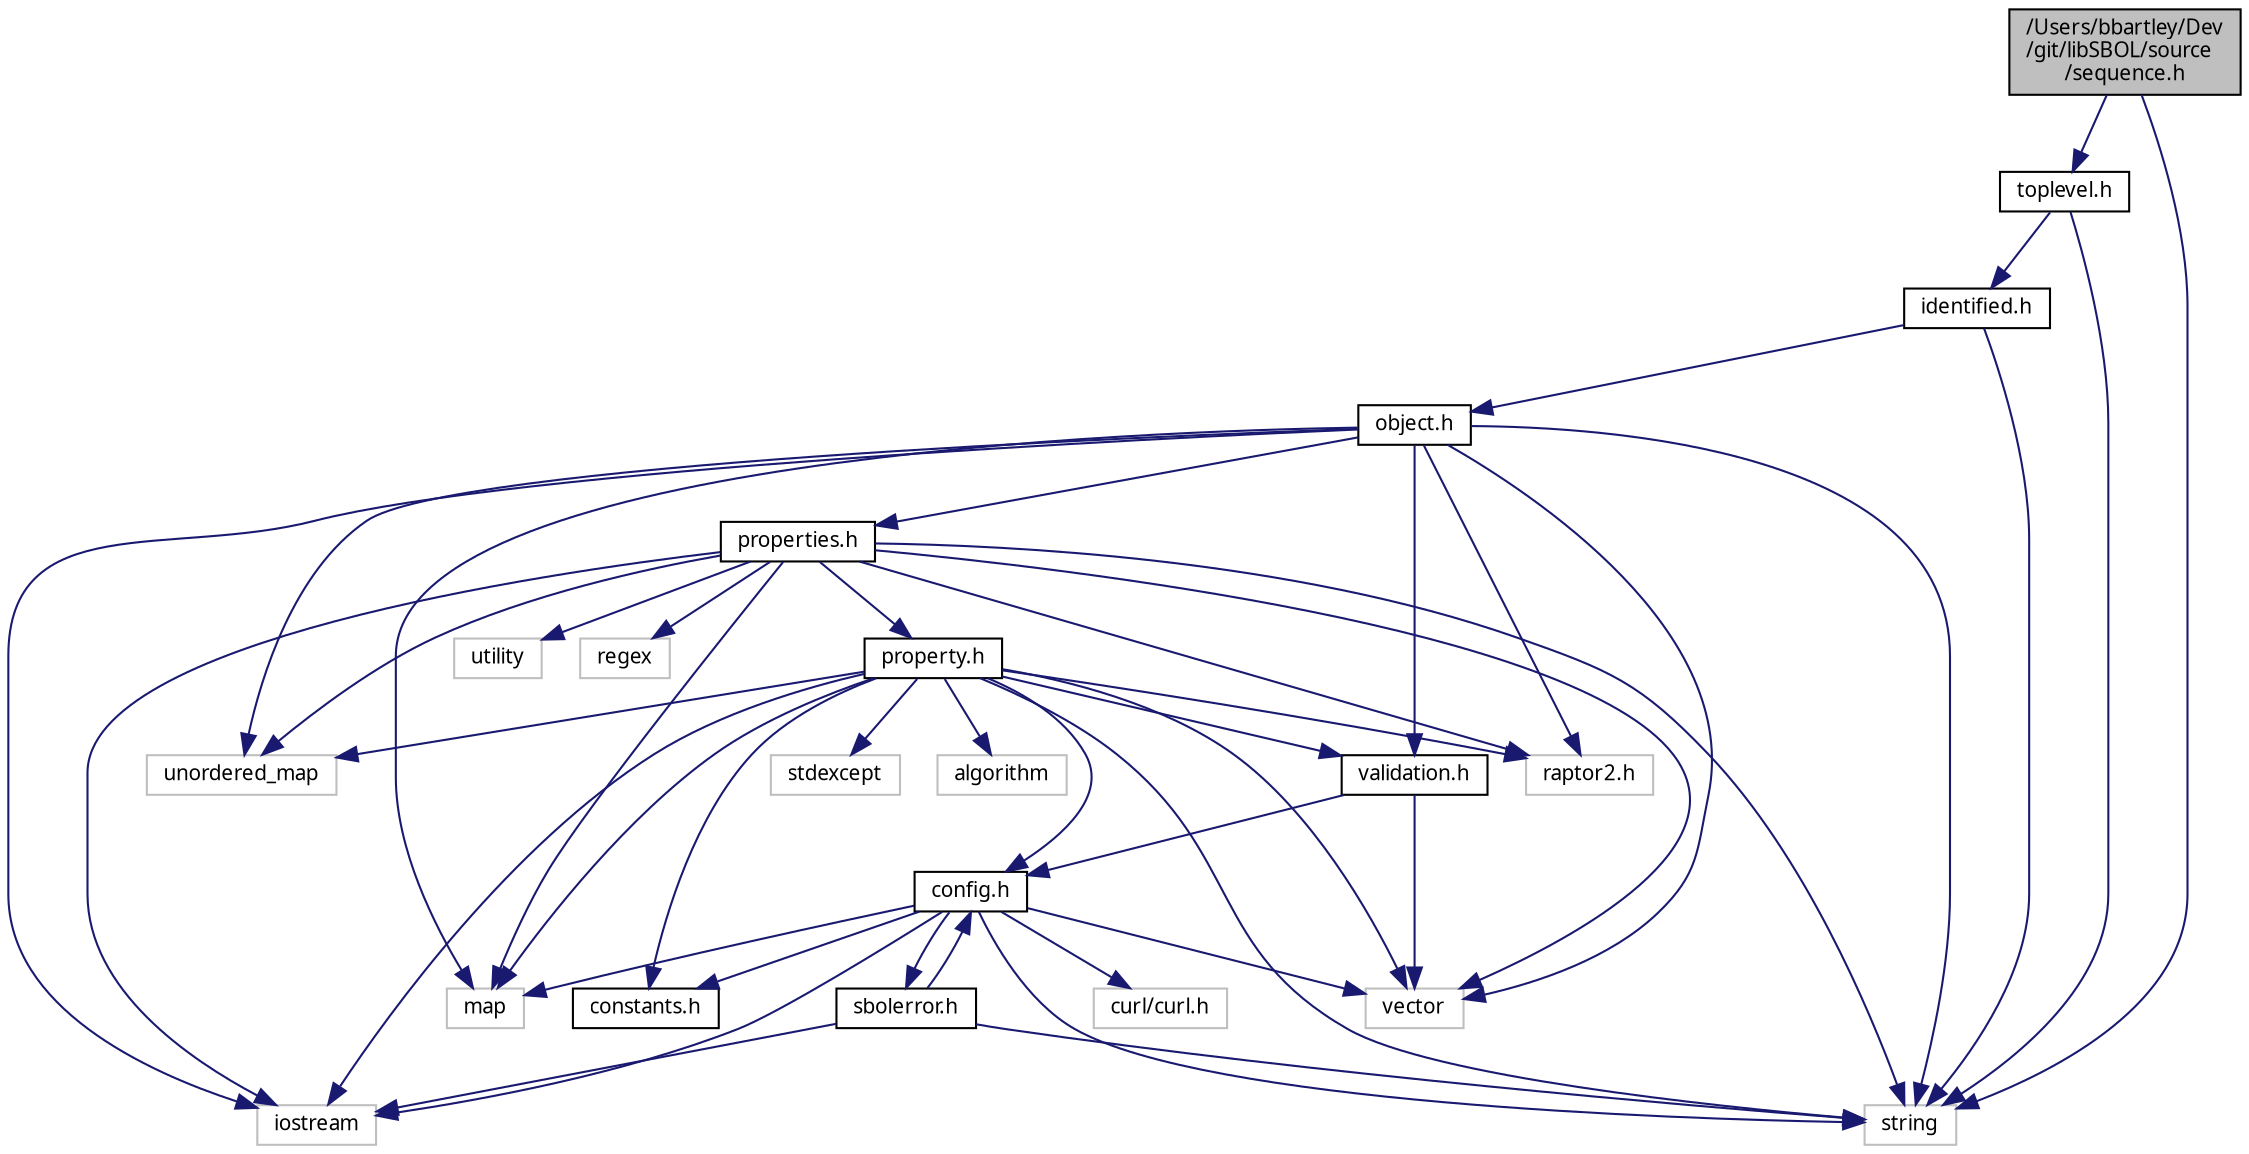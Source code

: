 digraph "/Users/bbartley/Dev/git/libSBOL/source/sequence.h"
{
  edge [fontname="FreeSans.ttf",fontsize="10",labelfontname="FreeSans.ttf",labelfontsize="10"];
  node [fontname="FreeSans.ttf",fontsize="10",shape=record];
  Node0 [label="/Users/bbartley/Dev\l/git/libSBOL/source\l/sequence.h",height=0.2,width=0.4,color="black", fillcolor="grey75", style="filled", fontcolor="black"];
  Node0 -> Node1 [color="midnightblue",fontsize="10",style="solid",fontname="FreeSans.ttf"];
  Node1 [label="toplevel.h",height=0.2,width=0.4,color="black", fillcolor="white", style="filled",URL="$toplevel_8h.html",tooltip="TopLevel class. "];
  Node1 -> Node2 [color="midnightblue",fontsize="10",style="solid",fontname="FreeSans.ttf"];
  Node2 [label="identified.h",height=0.2,width=0.4,color="black", fillcolor="white", style="filled",URL="$identified_8h.html",tooltip="Identified class. "];
  Node2 -> Node3 [color="midnightblue",fontsize="10",style="solid",fontname="FreeSans.ttf"];
  Node3 [label="object.h",height=0.2,width=0.4,color="black", fillcolor="white", style="filled",URL="$object_8h.html",tooltip="SBOLObject class (a low-level, abstract class) "];
  Node3 -> Node4 [color="midnightblue",fontsize="10",style="solid",fontname="FreeSans.ttf"];
  Node4 [label="validation.h",height=0.2,width=0.4,color="black", fillcolor="white", style="filled",URL="$validation_8h.html",tooltip="Validation rules. "];
  Node4 -> Node5 [color="midnightblue",fontsize="10",style="solid",fontname="FreeSans.ttf"];
  Node5 [label="vector",height=0.2,width=0.4,color="grey75", fillcolor="white", style="filled"];
  Node4 -> Node6 [color="midnightblue",fontsize="10",style="solid",fontname="FreeSans.ttf"];
  Node6 [label="config.h",height=0.2,width=0.4,color="black", fillcolor="white", style="filled",URL="$config_8h.html",tooltip="Global library options and configuration methods. "];
  Node6 -> Node7 [color="midnightblue",fontsize="10",style="solid",fontname="FreeSans.ttf"];
  Node7 [label="sbolerror.h",height=0.2,width=0.4,color="black", fillcolor="white", style="filled",URL="$sbolerror_8h.html",tooltip="SBOLError class and error codes. "];
  Node7 -> Node6 [color="midnightblue",fontsize="10",style="solid",fontname="FreeSans.ttf"];
  Node7 -> Node8 [color="midnightblue",fontsize="10",style="solid",fontname="FreeSans.ttf"];
  Node8 [label="string",height=0.2,width=0.4,color="grey75", fillcolor="white", style="filled"];
  Node7 -> Node9 [color="midnightblue",fontsize="10",style="solid",fontname="FreeSans.ttf"];
  Node9 [label="iostream",height=0.2,width=0.4,color="grey75", fillcolor="white", style="filled"];
  Node6 -> Node10 [color="midnightblue",fontsize="10",style="solid",fontname="FreeSans.ttf"];
  Node10 [label="constants.h",height=0.2,width=0.4,color="black", fillcolor="white", style="filled",URL="$constants_8h.html",tooltip="Users of libSBOL may find in this file useful and important symbols corresponding to commonly used on..."];
  Node6 -> Node8 [color="midnightblue",fontsize="10",style="solid",fontname="FreeSans.ttf"];
  Node6 -> Node11 [color="midnightblue",fontsize="10",style="solid",fontname="FreeSans.ttf"];
  Node11 [label="map",height=0.2,width=0.4,color="grey75", fillcolor="white", style="filled"];
  Node6 -> Node5 [color="midnightblue",fontsize="10",style="solid",fontname="FreeSans.ttf"];
  Node6 -> Node12 [color="midnightblue",fontsize="10",style="solid",fontname="FreeSans.ttf"];
  Node12 [label="curl/curl.h",height=0.2,width=0.4,color="grey75", fillcolor="white", style="filled"];
  Node6 -> Node9 [color="midnightblue",fontsize="10",style="solid",fontname="FreeSans.ttf"];
  Node3 -> Node13 [color="midnightblue",fontsize="10",style="solid",fontname="FreeSans.ttf"];
  Node13 [label="properties.h",height=0.2,width=0.4,color="black", fillcolor="white", style="filled",URL="$properties_8h.html",tooltip="Property template classes (eg, TextProperty, URIProperty, IntProperty) "];
  Node13 -> Node14 [color="midnightblue",fontsize="10",style="solid",fontname="FreeSans.ttf"];
  Node14 [label="property.h",height=0.2,width=0.4,color="black", fillcolor="white", style="filled",URL="$property_8h.html",tooltip="Property template classes (eg, TextProperty, URIProperty, IntProperty) "];
  Node14 -> Node10 [color="midnightblue",fontsize="10",style="solid",fontname="FreeSans.ttf"];
  Node14 -> Node6 [color="midnightblue",fontsize="10",style="solid",fontname="FreeSans.ttf"];
  Node14 -> Node4 [color="midnightblue",fontsize="10",style="solid",fontname="FreeSans.ttf"];
  Node14 -> Node15 [color="midnightblue",fontsize="10",style="solid",fontname="FreeSans.ttf"];
  Node15 [label="raptor2.h",height=0.2,width=0.4,color="grey75", fillcolor="white", style="filled"];
  Node14 -> Node8 [color="midnightblue",fontsize="10",style="solid",fontname="FreeSans.ttf"];
  Node14 -> Node5 [color="midnightblue",fontsize="10",style="solid",fontname="FreeSans.ttf"];
  Node14 -> Node9 [color="midnightblue",fontsize="10",style="solid",fontname="FreeSans.ttf"];
  Node14 -> Node11 [color="midnightblue",fontsize="10",style="solid",fontname="FreeSans.ttf"];
  Node14 -> Node16 [color="midnightblue",fontsize="10",style="solid",fontname="FreeSans.ttf"];
  Node16 [label="unordered_map",height=0.2,width=0.4,color="grey75", fillcolor="white", style="filled"];
  Node14 -> Node17 [color="midnightblue",fontsize="10",style="solid",fontname="FreeSans.ttf"];
  Node17 [label="stdexcept",height=0.2,width=0.4,color="grey75", fillcolor="white", style="filled"];
  Node14 -> Node18 [color="midnightblue",fontsize="10",style="solid",fontname="FreeSans.ttf"];
  Node18 [label="algorithm",height=0.2,width=0.4,color="grey75", fillcolor="white", style="filled"];
  Node13 -> Node15 [color="midnightblue",fontsize="10",style="solid",fontname="FreeSans.ttf"];
  Node13 -> Node8 [color="midnightblue",fontsize="10",style="solid",fontname="FreeSans.ttf"];
  Node13 -> Node5 [color="midnightblue",fontsize="10",style="solid",fontname="FreeSans.ttf"];
  Node13 -> Node9 [color="midnightblue",fontsize="10",style="solid",fontname="FreeSans.ttf"];
  Node13 -> Node11 [color="midnightblue",fontsize="10",style="solid",fontname="FreeSans.ttf"];
  Node13 -> Node16 [color="midnightblue",fontsize="10",style="solid",fontname="FreeSans.ttf"];
  Node13 -> Node19 [color="midnightblue",fontsize="10",style="solid",fontname="FreeSans.ttf"];
  Node19 [label="utility",height=0.2,width=0.4,color="grey75", fillcolor="white", style="filled"];
  Node13 -> Node20 [color="midnightblue",fontsize="10",style="solid",fontname="FreeSans.ttf"];
  Node20 [label="regex",height=0.2,width=0.4,color="grey75", fillcolor="white", style="filled"];
  Node3 -> Node15 [color="midnightblue",fontsize="10",style="solid",fontname="FreeSans.ttf"];
  Node3 -> Node8 [color="midnightblue",fontsize="10",style="solid",fontname="FreeSans.ttf"];
  Node3 -> Node5 [color="midnightblue",fontsize="10",style="solid",fontname="FreeSans.ttf"];
  Node3 -> Node9 [color="midnightblue",fontsize="10",style="solid",fontname="FreeSans.ttf"];
  Node3 -> Node11 [color="midnightblue",fontsize="10",style="solid",fontname="FreeSans.ttf"];
  Node3 -> Node16 [color="midnightblue",fontsize="10",style="solid",fontname="FreeSans.ttf"];
  Node2 -> Node8 [color="midnightblue",fontsize="10",style="solid",fontname="FreeSans.ttf"];
  Node1 -> Node8 [color="midnightblue",fontsize="10",style="solid",fontname="FreeSans.ttf"];
  Node0 -> Node8 [color="midnightblue",fontsize="10",style="solid",fontname="FreeSans.ttf"];
}
